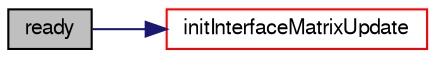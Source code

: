 digraph "ready"
{
  bgcolor="transparent";
  edge [fontname="FreeSans",fontsize="10",labelfontname="FreeSans",labelfontsize="10"];
  node [fontname="FreeSans",fontsize="10",shape=record];
  rankdir="LR";
  Node32 [label="ready",height=0.2,width=0.4,color="black", fillcolor="grey75", style="filled", fontcolor="black"];
  Node32 -> Node33 [color="midnightblue",fontsize="10",style="solid",fontname="FreeSans"];
  Node33 [label="initInterfaceMatrixUpdate",height=0.2,width=0.4,color="red",URL="$a26870.html#aaf996c86730eedc73213a34375f05446",tooltip="Initialise neighbour matrix update. "];
}
